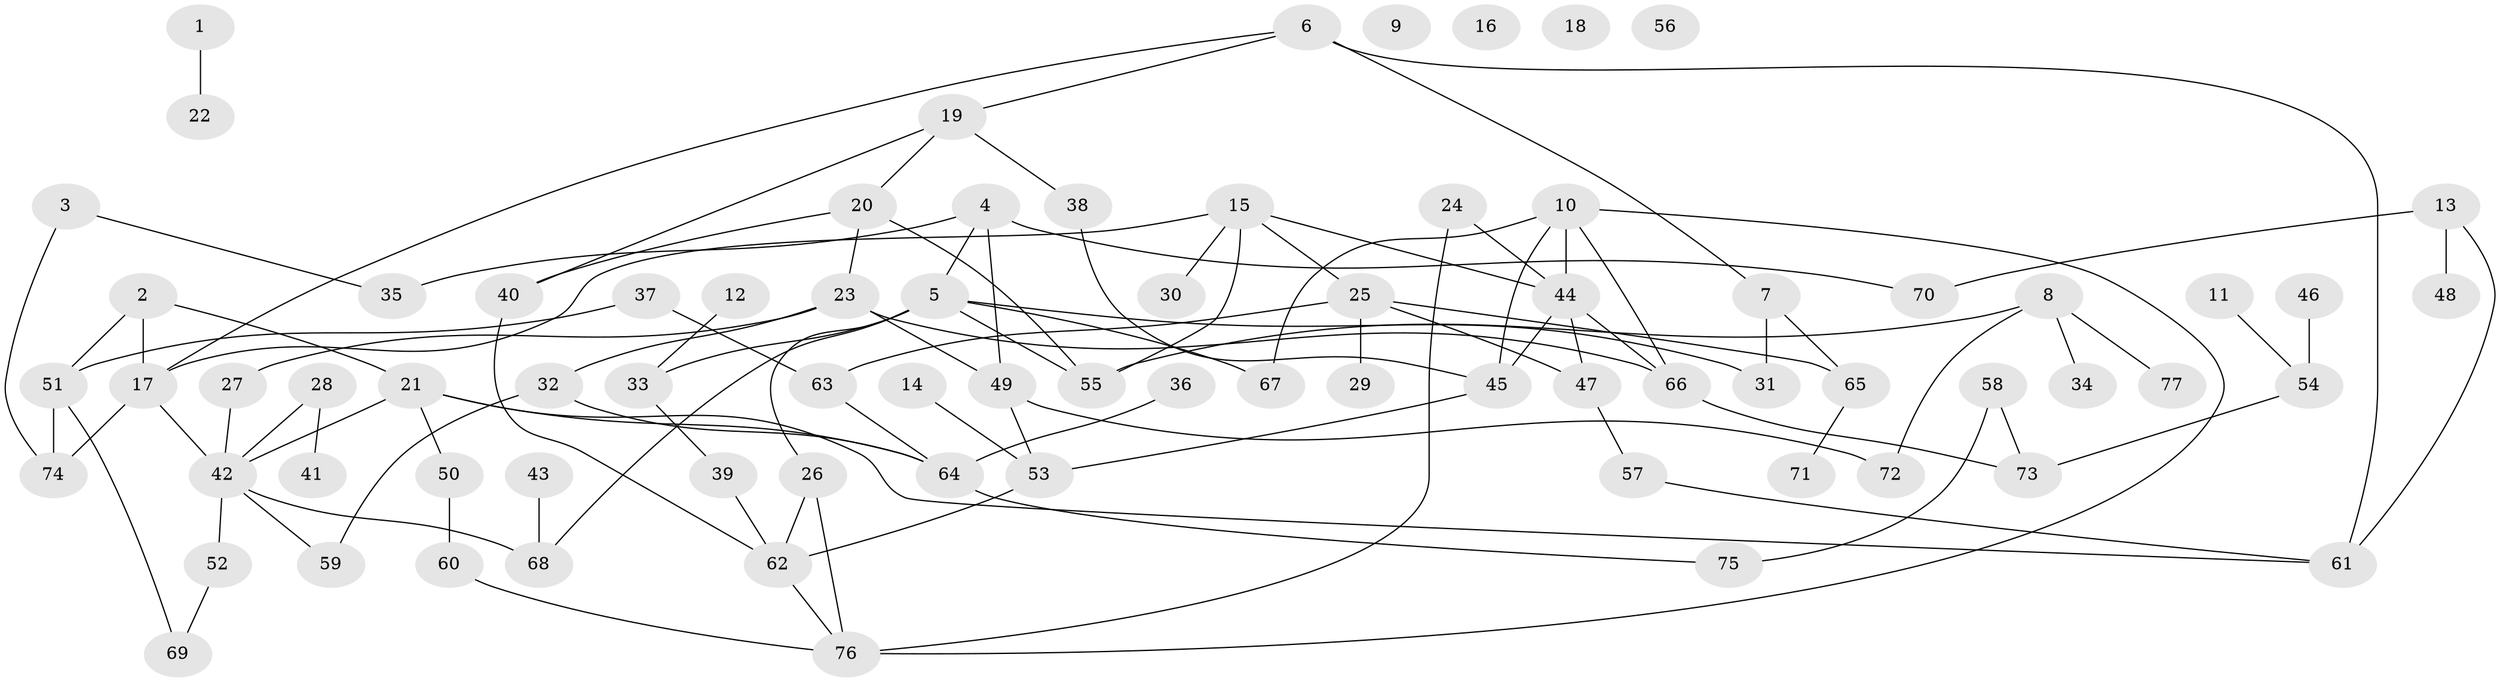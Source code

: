 // Generated by graph-tools (version 1.1) at 2025/25/03/09/25 03:25:16]
// undirected, 77 vertices, 105 edges
graph export_dot {
graph [start="1"]
  node [color=gray90,style=filled];
  1;
  2;
  3;
  4;
  5;
  6;
  7;
  8;
  9;
  10;
  11;
  12;
  13;
  14;
  15;
  16;
  17;
  18;
  19;
  20;
  21;
  22;
  23;
  24;
  25;
  26;
  27;
  28;
  29;
  30;
  31;
  32;
  33;
  34;
  35;
  36;
  37;
  38;
  39;
  40;
  41;
  42;
  43;
  44;
  45;
  46;
  47;
  48;
  49;
  50;
  51;
  52;
  53;
  54;
  55;
  56;
  57;
  58;
  59;
  60;
  61;
  62;
  63;
  64;
  65;
  66;
  67;
  68;
  69;
  70;
  71;
  72;
  73;
  74;
  75;
  76;
  77;
  1 -- 22;
  2 -- 17;
  2 -- 21;
  2 -- 51;
  3 -- 35;
  3 -- 74;
  4 -- 5;
  4 -- 35;
  4 -- 49;
  4 -- 70;
  5 -- 26;
  5 -- 31;
  5 -- 33;
  5 -- 55;
  5 -- 67;
  5 -- 68;
  6 -- 7;
  6 -- 17;
  6 -- 19;
  6 -- 61;
  7 -- 31;
  7 -- 65;
  8 -- 34;
  8 -- 55;
  8 -- 72;
  8 -- 77;
  10 -- 44;
  10 -- 45;
  10 -- 66;
  10 -- 67;
  10 -- 76;
  11 -- 54;
  12 -- 33;
  13 -- 48;
  13 -- 61;
  13 -- 70;
  14 -- 53;
  15 -- 17;
  15 -- 25;
  15 -- 30;
  15 -- 44;
  15 -- 55;
  17 -- 42;
  17 -- 74;
  19 -- 20;
  19 -- 38;
  19 -- 40;
  20 -- 23;
  20 -- 40;
  20 -- 55;
  21 -- 42;
  21 -- 50;
  21 -- 61;
  21 -- 64;
  23 -- 27;
  23 -- 32;
  23 -- 49;
  23 -- 66;
  24 -- 44;
  24 -- 76;
  25 -- 29;
  25 -- 47;
  25 -- 63;
  25 -- 65;
  26 -- 62;
  26 -- 76;
  27 -- 42;
  28 -- 41;
  28 -- 42;
  32 -- 59;
  32 -- 64;
  33 -- 39;
  36 -- 64;
  37 -- 51;
  37 -- 63;
  38 -- 45;
  39 -- 62;
  40 -- 62;
  42 -- 52;
  42 -- 59;
  42 -- 68;
  43 -- 68;
  44 -- 45;
  44 -- 47;
  44 -- 66;
  45 -- 53;
  46 -- 54;
  47 -- 57;
  49 -- 53;
  49 -- 72;
  50 -- 60;
  51 -- 69;
  51 -- 74;
  52 -- 69;
  53 -- 62;
  54 -- 73;
  57 -- 61;
  58 -- 73;
  58 -- 75;
  60 -- 76;
  62 -- 76;
  63 -- 64;
  64 -- 75;
  65 -- 71;
  66 -- 73;
}
